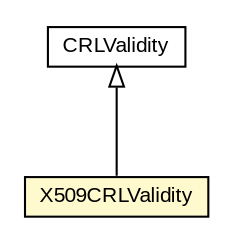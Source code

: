 #!/usr/local/bin/dot
#
# Class diagram 
# Generated by UMLGraph version R5_6-24-gf6e263 (http://www.umlgraph.org/)
#

digraph G {
	edge [fontname="arial",fontsize=10,labelfontname="arial",labelfontsize=10];
	node [fontname="arial",fontsize=10,shape=plaintext];
	nodesep=0.25;
	ranksep=0.5;
	// eu.europa.esig.dss.crl.X509CRLValidity
	c769512 [label=<<table title="eu.europa.esig.dss.crl.X509CRLValidity" border="0" cellborder="1" cellspacing="0" cellpadding="2" port="p" bgcolor="lemonChiffon" href="./X509CRLValidity.html">
		<tr><td><table border="0" cellspacing="0" cellpadding="1">
<tr><td align="center" balign="center"> X509CRLValidity </td></tr>
		</table></td></tr>
		</table>>, URL="./X509CRLValidity.html", fontname="arial", fontcolor="black", fontsize=10.0];
	// eu.europa.esig.dss.crl.CRLValidity
	c769515 [label=<<table title="eu.europa.esig.dss.crl.CRLValidity" border="0" cellborder="1" cellspacing="0" cellpadding="2" port="p" href="./CRLValidity.html">
		<tr><td><table border="0" cellspacing="0" cellpadding="1">
<tr><td align="center" balign="center"> CRLValidity </td></tr>
		</table></td></tr>
		</table>>, URL="./CRLValidity.html", fontname="arial", fontcolor="black", fontsize=10.0];
	//eu.europa.esig.dss.crl.X509CRLValidity extends eu.europa.esig.dss.crl.CRLValidity
	c769515:p -> c769512:p [dir=back,arrowtail=empty];
}

